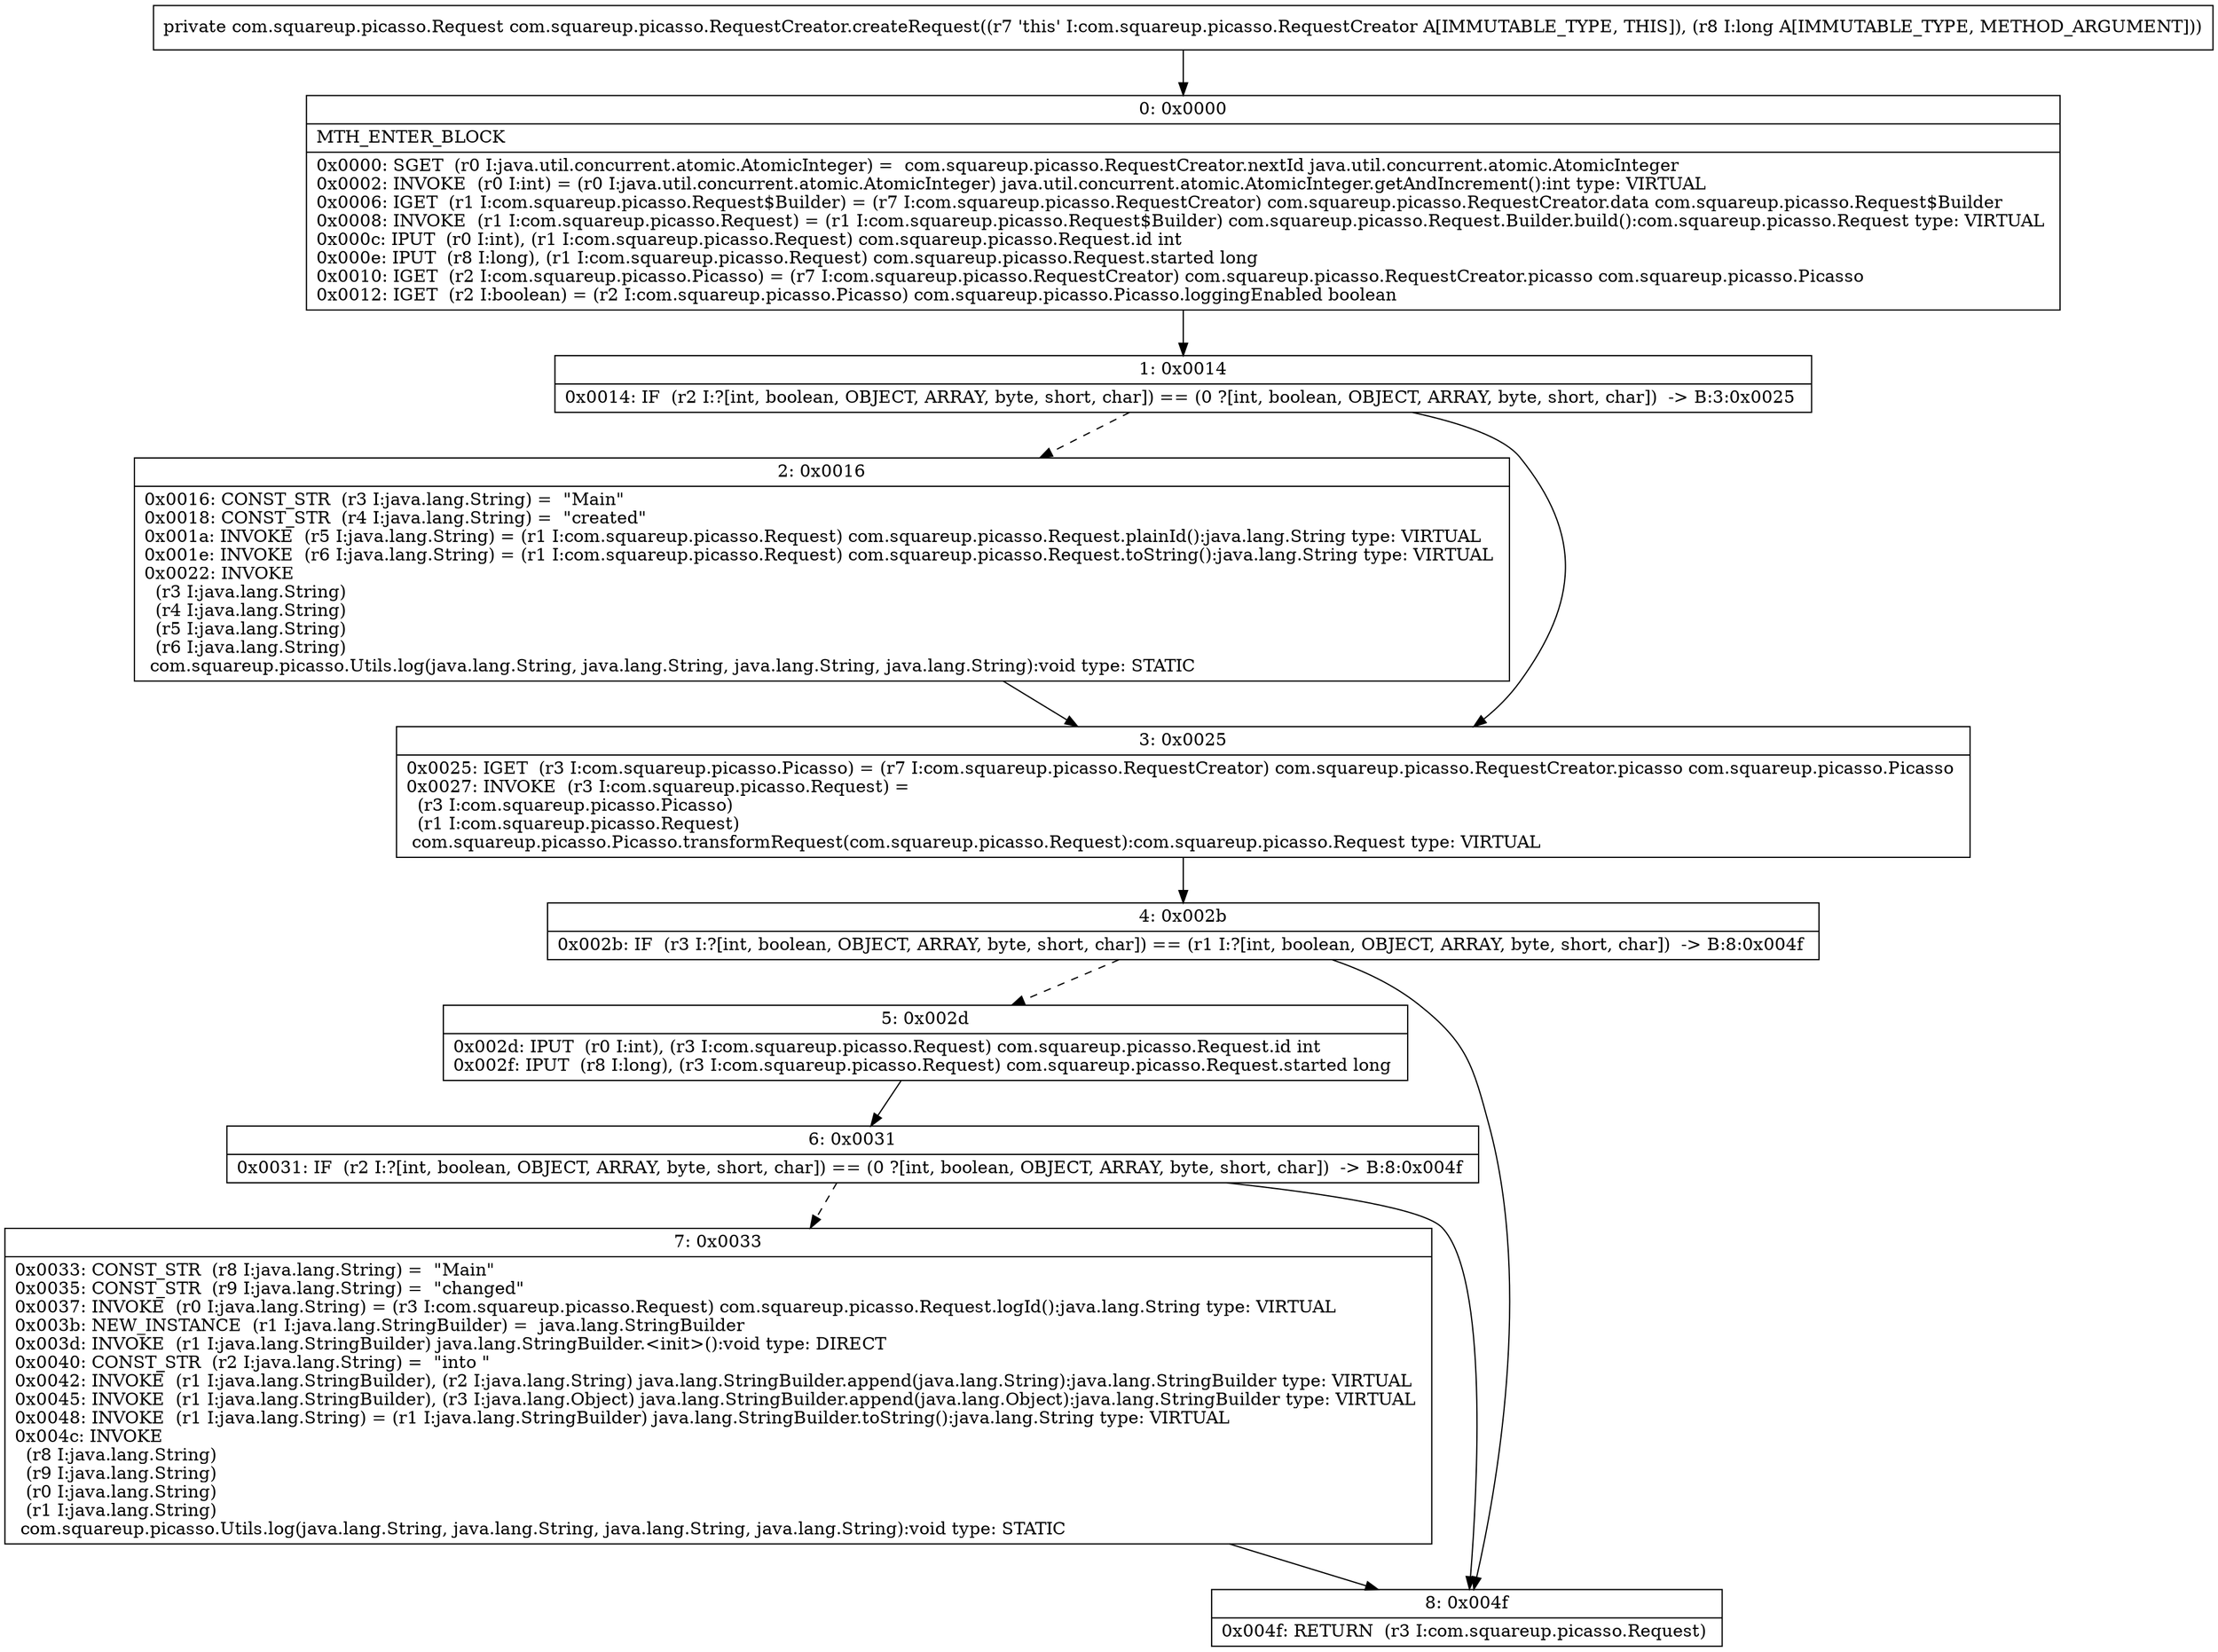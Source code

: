 digraph "CFG forcom.squareup.picasso.RequestCreator.createRequest(J)Lcom\/squareup\/picasso\/Request;" {
Node_0 [shape=record,label="{0\:\ 0x0000|MTH_ENTER_BLOCK\l|0x0000: SGET  (r0 I:java.util.concurrent.atomic.AtomicInteger) =  com.squareup.picasso.RequestCreator.nextId java.util.concurrent.atomic.AtomicInteger \l0x0002: INVOKE  (r0 I:int) = (r0 I:java.util.concurrent.atomic.AtomicInteger) java.util.concurrent.atomic.AtomicInteger.getAndIncrement():int type: VIRTUAL \l0x0006: IGET  (r1 I:com.squareup.picasso.Request$Builder) = (r7 I:com.squareup.picasso.RequestCreator) com.squareup.picasso.RequestCreator.data com.squareup.picasso.Request$Builder \l0x0008: INVOKE  (r1 I:com.squareup.picasso.Request) = (r1 I:com.squareup.picasso.Request$Builder) com.squareup.picasso.Request.Builder.build():com.squareup.picasso.Request type: VIRTUAL \l0x000c: IPUT  (r0 I:int), (r1 I:com.squareup.picasso.Request) com.squareup.picasso.Request.id int \l0x000e: IPUT  (r8 I:long), (r1 I:com.squareup.picasso.Request) com.squareup.picasso.Request.started long \l0x0010: IGET  (r2 I:com.squareup.picasso.Picasso) = (r7 I:com.squareup.picasso.RequestCreator) com.squareup.picasso.RequestCreator.picasso com.squareup.picasso.Picasso \l0x0012: IGET  (r2 I:boolean) = (r2 I:com.squareup.picasso.Picasso) com.squareup.picasso.Picasso.loggingEnabled boolean \l}"];
Node_1 [shape=record,label="{1\:\ 0x0014|0x0014: IF  (r2 I:?[int, boolean, OBJECT, ARRAY, byte, short, char]) == (0 ?[int, boolean, OBJECT, ARRAY, byte, short, char])  \-\> B:3:0x0025 \l}"];
Node_2 [shape=record,label="{2\:\ 0x0016|0x0016: CONST_STR  (r3 I:java.lang.String) =  \"Main\" \l0x0018: CONST_STR  (r4 I:java.lang.String) =  \"created\" \l0x001a: INVOKE  (r5 I:java.lang.String) = (r1 I:com.squareup.picasso.Request) com.squareup.picasso.Request.plainId():java.lang.String type: VIRTUAL \l0x001e: INVOKE  (r6 I:java.lang.String) = (r1 I:com.squareup.picasso.Request) com.squareup.picasso.Request.toString():java.lang.String type: VIRTUAL \l0x0022: INVOKE  \l  (r3 I:java.lang.String)\l  (r4 I:java.lang.String)\l  (r5 I:java.lang.String)\l  (r6 I:java.lang.String)\l com.squareup.picasso.Utils.log(java.lang.String, java.lang.String, java.lang.String, java.lang.String):void type: STATIC \l}"];
Node_3 [shape=record,label="{3\:\ 0x0025|0x0025: IGET  (r3 I:com.squareup.picasso.Picasso) = (r7 I:com.squareup.picasso.RequestCreator) com.squareup.picasso.RequestCreator.picasso com.squareup.picasso.Picasso \l0x0027: INVOKE  (r3 I:com.squareup.picasso.Request) = \l  (r3 I:com.squareup.picasso.Picasso)\l  (r1 I:com.squareup.picasso.Request)\l com.squareup.picasso.Picasso.transformRequest(com.squareup.picasso.Request):com.squareup.picasso.Request type: VIRTUAL \l}"];
Node_4 [shape=record,label="{4\:\ 0x002b|0x002b: IF  (r3 I:?[int, boolean, OBJECT, ARRAY, byte, short, char]) == (r1 I:?[int, boolean, OBJECT, ARRAY, byte, short, char])  \-\> B:8:0x004f \l}"];
Node_5 [shape=record,label="{5\:\ 0x002d|0x002d: IPUT  (r0 I:int), (r3 I:com.squareup.picasso.Request) com.squareup.picasso.Request.id int \l0x002f: IPUT  (r8 I:long), (r3 I:com.squareup.picasso.Request) com.squareup.picasso.Request.started long \l}"];
Node_6 [shape=record,label="{6\:\ 0x0031|0x0031: IF  (r2 I:?[int, boolean, OBJECT, ARRAY, byte, short, char]) == (0 ?[int, boolean, OBJECT, ARRAY, byte, short, char])  \-\> B:8:0x004f \l}"];
Node_7 [shape=record,label="{7\:\ 0x0033|0x0033: CONST_STR  (r8 I:java.lang.String) =  \"Main\" \l0x0035: CONST_STR  (r9 I:java.lang.String) =  \"changed\" \l0x0037: INVOKE  (r0 I:java.lang.String) = (r3 I:com.squareup.picasso.Request) com.squareup.picasso.Request.logId():java.lang.String type: VIRTUAL \l0x003b: NEW_INSTANCE  (r1 I:java.lang.StringBuilder) =  java.lang.StringBuilder \l0x003d: INVOKE  (r1 I:java.lang.StringBuilder) java.lang.StringBuilder.\<init\>():void type: DIRECT \l0x0040: CONST_STR  (r2 I:java.lang.String) =  \"into \" \l0x0042: INVOKE  (r1 I:java.lang.StringBuilder), (r2 I:java.lang.String) java.lang.StringBuilder.append(java.lang.String):java.lang.StringBuilder type: VIRTUAL \l0x0045: INVOKE  (r1 I:java.lang.StringBuilder), (r3 I:java.lang.Object) java.lang.StringBuilder.append(java.lang.Object):java.lang.StringBuilder type: VIRTUAL \l0x0048: INVOKE  (r1 I:java.lang.String) = (r1 I:java.lang.StringBuilder) java.lang.StringBuilder.toString():java.lang.String type: VIRTUAL \l0x004c: INVOKE  \l  (r8 I:java.lang.String)\l  (r9 I:java.lang.String)\l  (r0 I:java.lang.String)\l  (r1 I:java.lang.String)\l com.squareup.picasso.Utils.log(java.lang.String, java.lang.String, java.lang.String, java.lang.String):void type: STATIC \l}"];
Node_8 [shape=record,label="{8\:\ 0x004f|0x004f: RETURN  (r3 I:com.squareup.picasso.Request) \l}"];
MethodNode[shape=record,label="{private com.squareup.picasso.Request com.squareup.picasso.RequestCreator.createRequest((r7 'this' I:com.squareup.picasso.RequestCreator A[IMMUTABLE_TYPE, THIS]), (r8 I:long A[IMMUTABLE_TYPE, METHOD_ARGUMENT])) }"];
MethodNode -> Node_0;
Node_0 -> Node_1;
Node_1 -> Node_2[style=dashed];
Node_1 -> Node_3;
Node_2 -> Node_3;
Node_3 -> Node_4;
Node_4 -> Node_5[style=dashed];
Node_4 -> Node_8;
Node_5 -> Node_6;
Node_6 -> Node_7[style=dashed];
Node_6 -> Node_8;
Node_7 -> Node_8;
}

